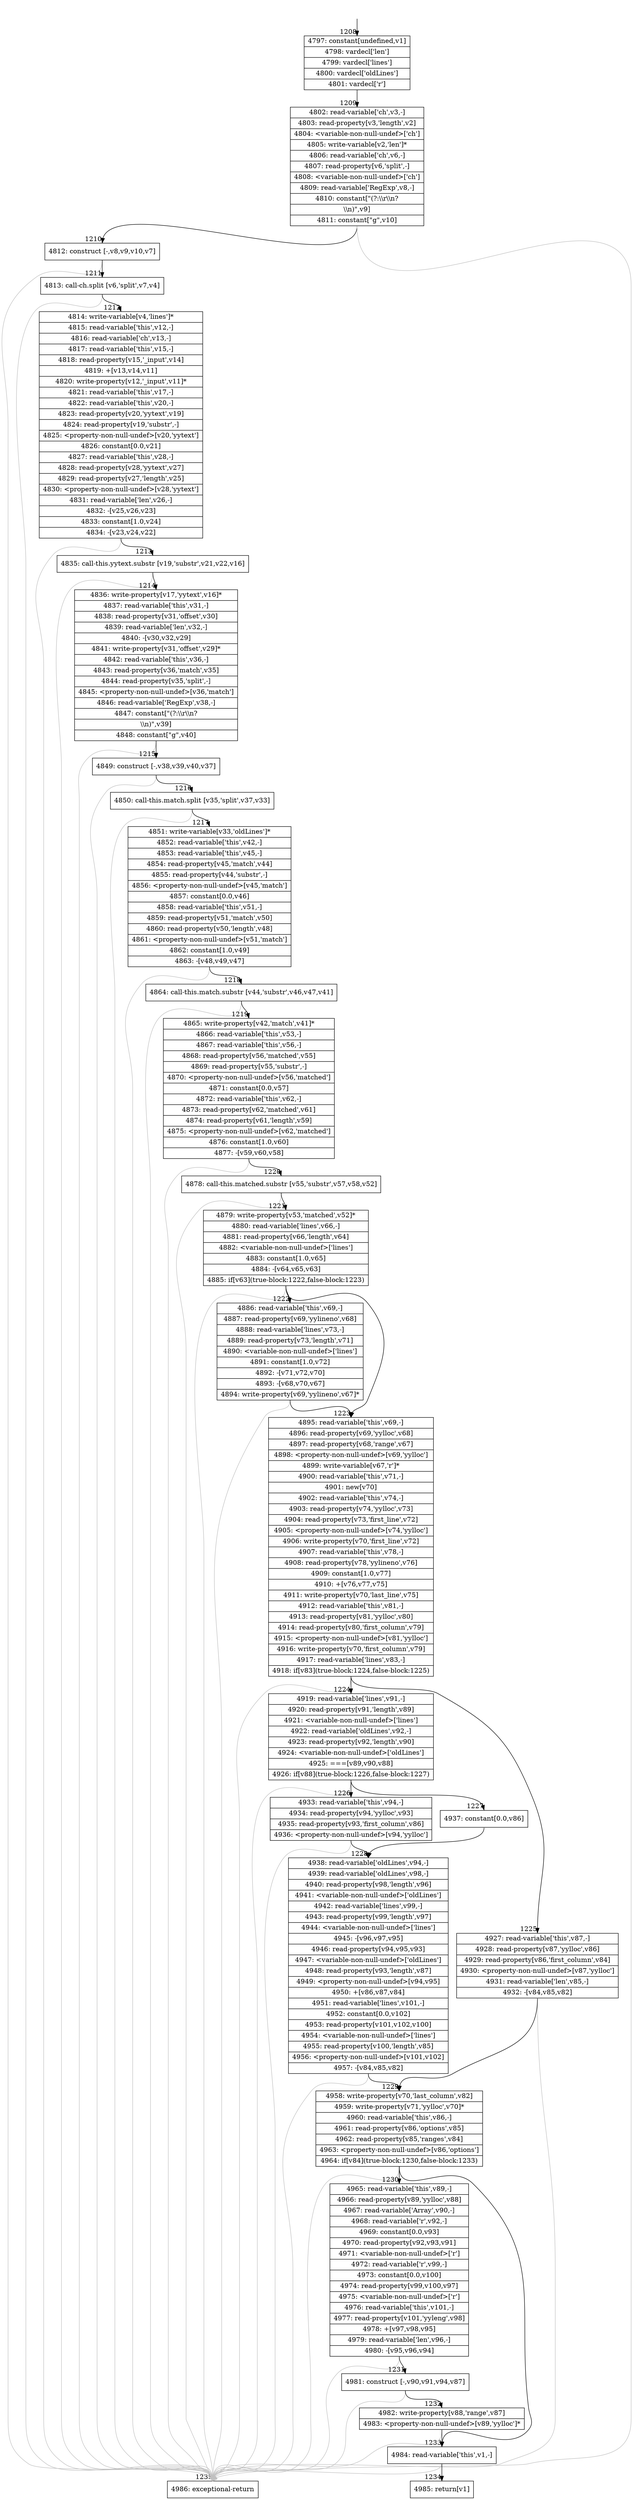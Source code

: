 digraph {
rankdir="TD"
BB_entry90[shape=none,label=""];
BB_entry90 -> BB1208 [tailport=s, headport=n, headlabel="    1208"]
BB1208 [shape=record label="{4797: constant[undefined,v1]|4798: vardecl['len']|4799: vardecl['lines']|4800: vardecl['oldLines']|4801: vardecl['r']}" ] 
BB1208 -> BB1209 [tailport=s, headport=n, headlabel="      1209"]
BB1209 [shape=record label="{4802: read-variable['ch',v3,-]|4803: read-property[v3,'length',v2]|4804: \<variable-non-null-undef\>['ch']|4805: write-variable[v2,'len']*|4806: read-variable['ch',v6,-]|4807: read-property[v6,'split',-]|4808: \<variable-non-null-undef\>['ch']|4809: read-variable['RegExp',v8,-]|4810: constant[\"(?:\\\\r\\\\n?|\\\\n)\",v9]|4811: constant[\"g\",v10]}" ] 
BB1209 -> BB1210 [tailport=s, headport=n, headlabel="      1210"]
BB1209 -> BB1235 [tailport=s, headport=n, color=gray, headlabel="      1235"]
BB1210 [shape=record label="{4812: construct [-,v8,v9,v10,v7]}" ] 
BB1210 -> BB1211 [tailport=s, headport=n, headlabel="      1211"]
BB1210 -> BB1235 [tailport=s, headport=n, color=gray]
BB1211 [shape=record label="{4813: call-ch.split [v6,'split',v7,v4]}" ] 
BB1211 -> BB1212 [tailport=s, headport=n, headlabel="      1212"]
BB1211 -> BB1235 [tailport=s, headport=n, color=gray]
BB1212 [shape=record label="{4814: write-variable[v4,'lines']*|4815: read-variable['this',v12,-]|4816: read-variable['ch',v13,-]|4817: read-variable['this',v15,-]|4818: read-property[v15,'_input',v14]|4819: +[v13,v14,v11]|4820: write-property[v12,'_input',v11]*|4821: read-variable['this',v17,-]|4822: read-variable['this',v20,-]|4823: read-property[v20,'yytext',v19]|4824: read-property[v19,'substr',-]|4825: \<property-non-null-undef\>[v20,'yytext']|4826: constant[0.0,v21]|4827: read-variable['this',v28,-]|4828: read-property[v28,'yytext',v27]|4829: read-property[v27,'length',v25]|4830: \<property-non-null-undef\>[v28,'yytext']|4831: read-variable['len',v26,-]|4832: -[v25,v26,v23]|4833: constant[1.0,v24]|4834: -[v23,v24,v22]}" ] 
BB1212 -> BB1213 [tailport=s, headport=n, headlabel="      1213"]
BB1212 -> BB1235 [tailport=s, headport=n, color=gray]
BB1213 [shape=record label="{4835: call-this.yytext.substr [v19,'substr',v21,v22,v16]}" ] 
BB1213 -> BB1214 [tailport=s, headport=n, headlabel="      1214"]
BB1213 -> BB1235 [tailport=s, headport=n, color=gray]
BB1214 [shape=record label="{4836: write-property[v17,'yytext',v16]*|4837: read-variable['this',v31,-]|4838: read-property[v31,'offset',v30]|4839: read-variable['len',v32,-]|4840: -[v30,v32,v29]|4841: write-property[v31,'offset',v29]*|4842: read-variable['this',v36,-]|4843: read-property[v36,'match',v35]|4844: read-property[v35,'split',-]|4845: \<property-non-null-undef\>[v36,'match']|4846: read-variable['RegExp',v38,-]|4847: constant[\"(?:\\\\r\\\\n?|\\\\n)\",v39]|4848: constant[\"g\",v40]}" ] 
BB1214 -> BB1215 [tailport=s, headport=n, headlabel="      1215"]
BB1214 -> BB1235 [tailport=s, headport=n, color=gray]
BB1215 [shape=record label="{4849: construct [-,v38,v39,v40,v37]}" ] 
BB1215 -> BB1216 [tailport=s, headport=n, headlabel="      1216"]
BB1215 -> BB1235 [tailport=s, headport=n, color=gray]
BB1216 [shape=record label="{4850: call-this.match.split [v35,'split',v37,v33]}" ] 
BB1216 -> BB1217 [tailport=s, headport=n, headlabel="      1217"]
BB1216 -> BB1235 [tailport=s, headport=n, color=gray]
BB1217 [shape=record label="{4851: write-variable[v33,'oldLines']*|4852: read-variable['this',v42,-]|4853: read-variable['this',v45,-]|4854: read-property[v45,'match',v44]|4855: read-property[v44,'substr',-]|4856: \<property-non-null-undef\>[v45,'match']|4857: constant[0.0,v46]|4858: read-variable['this',v51,-]|4859: read-property[v51,'match',v50]|4860: read-property[v50,'length',v48]|4861: \<property-non-null-undef\>[v51,'match']|4862: constant[1.0,v49]|4863: -[v48,v49,v47]}" ] 
BB1217 -> BB1218 [tailport=s, headport=n, headlabel="      1218"]
BB1217 -> BB1235 [tailport=s, headport=n, color=gray]
BB1218 [shape=record label="{4864: call-this.match.substr [v44,'substr',v46,v47,v41]}" ] 
BB1218 -> BB1219 [tailport=s, headport=n, headlabel="      1219"]
BB1218 -> BB1235 [tailport=s, headport=n, color=gray]
BB1219 [shape=record label="{4865: write-property[v42,'match',v41]*|4866: read-variable['this',v53,-]|4867: read-variable['this',v56,-]|4868: read-property[v56,'matched',v55]|4869: read-property[v55,'substr',-]|4870: \<property-non-null-undef\>[v56,'matched']|4871: constant[0.0,v57]|4872: read-variable['this',v62,-]|4873: read-property[v62,'matched',v61]|4874: read-property[v61,'length',v59]|4875: \<property-non-null-undef\>[v62,'matched']|4876: constant[1.0,v60]|4877: -[v59,v60,v58]}" ] 
BB1219 -> BB1220 [tailport=s, headport=n, headlabel="      1220"]
BB1219 -> BB1235 [tailport=s, headport=n, color=gray]
BB1220 [shape=record label="{4878: call-this.matched.substr [v55,'substr',v57,v58,v52]}" ] 
BB1220 -> BB1221 [tailport=s, headport=n, headlabel="      1221"]
BB1220 -> BB1235 [tailport=s, headport=n, color=gray]
BB1221 [shape=record label="{4879: write-property[v53,'matched',v52]*|4880: read-variable['lines',v66,-]|4881: read-property[v66,'length',v64]|4882: \<variable-non-null-undef\>['lines']|4883: constant[1.0,v65]|4884: -[v64,v65,v63]|4885: if[v63](true-block:1222,false-block:1223)}" ] 
BB1221 -> BB1222 [tailport=s, headport=n, headlabel="      1222"]
BB1221 -> BB1223 [tailport=s, headport=n, headlabel="      1223"]
BB1221 -> BB1235 [tailport=s, headport=n, color=gray]
BB1222 [shape=record label="{4886: read-variable['this',v69,-]|4887: read-property[v69,'yylineno',v68]|4888: read-variable['lines',v73,-]|4889: read-property[v73,'length',v71]|4890: \<variable-non-null-undef\>['lines']|4891: constant[1.0,v72]|4892: -[v71,v72,v70]|4893: -[v68,v70,v67]|4894: write-property[v69,'yylineno',v67]*}" ] 
BB1222 -> BB1223 [tailport=s, headport=n]
BB1222 -> BB1235 [tailport=s, headport=n, color=gray]
BB1223 [shape=record label="{4895: read-variable['this',v69,-]|4896: read-property[v69,'yylloc',v68]|4897: read-property[v68,'range',v67]|4898: \<property-non-null-undef\>[v69,'yylloc']|4899: write-variable[v67,'r']*|4900: read-variable['this',v71,-]|4901: new[v70]|4902: read-variable['this',v74,-]|4903: read-property[v74,'yylloc',v73]|4904: read-property[v73,'first_line',v72]|4905: \<property-non-null-undef\>[v74,'yylloc']|4906: write-property[v70,'first_line',v72]|4907: read-variable['this',v78,-]|4908: read-property[v78,'yylineno',v76]|4909: constant[1.0,v77]|4910: +[v76,v77,v75]|4911: write-property[v70,'last_line',v75]|4912: read-variable['this',v81,-]|4913: read-property[v81,'yylloc',v80]|4914: read-property[v80,'first_column',v79]|4915: \<property-non-null-undef\>[v81,'yylloc']|4916: write-property[v70,'first_column',v79]|4917: read-variable['lines',v83,-]|4918: if[v83](true-block:1224,false-block:1225)}" ] 
BB1223 -> BB1224 [tailport=s, headport=n, headlabel="      1224"]
BB1223 -> BB1225 [tailport=s, headport=n, headlabel="      1225"]
BB1223 -> BB1235 [tailport=s, headport=n, color=gray]
BB1224 [shape=record label="{4919: read-variable['lines',v91,-]|4920: read-property[v91,'length',v89]|4921: \<variable-non-null-undef\>['lines']|4922: read-variable['oldLines',v92,-]|4923: read-property[v92,'length',v90]|4924: \<variable-non-null-undef\>['oldLines']|4925: ===[v89,v90,v88]|4926: if[v88](true-block:1226,false-block:1227)}" ] 
BB1224 -> BB1226 [tailport=s, headport=n, headlabel="      1226"]
BB1224 -> BB1227 [tailport=s, headport=n, headlabel="      1227"]
BB1224 -> BB1235 [tailport=s, headport=n, color=gray]
BB1225 [shape=record label="{4927: read-variable['this',v87,-]|4928: read-property[v87,'yylloc',v86]|4929: read-property[v86,'first_column',v84]|4930: \<property-non-null-undef\>[v87,'yylloc']|4931: read-variable['len',v85,-]|4932: -[v84,v85,v82]}" ] 
BB1225 -> BB1229 [tailport=s, headport=n, headlabel="      1229"]
BB1225 -> BB1235 [tailport=s, headport=n, color=gray]
BB1226 [shape=record label="{4933: read-variable['this',v94,-]|4934: read-property[v94,'yylloc',v93]|4935: read-property[v93,'first_column',v86]|4936: \<property-non-null-undef\>[v94,'yylloc']}" ] 
BB1226 -> BB1228 [tailport=s, headport=n, headlabel="      1228"]
BB1226 -> BB1235 [tailport=s, headport=n, color=gray]
BB1227 [shape=record label="{4937: constant[0.0,v86]}" ] 
BB1227 -> BB1228 [tailport=s, headport=n]
BB1228 [shape=record label="{4938: read-variable['oldLines',v94,-]|4939: read-variable['oldLines',v98,-]|4940: read-property[v98,'length',v96]|4941: \<variable-non-null-undef\>['oldLines']|4942: read-variable['lines',v99,-]|4943: read-property[v99,'length',v97]|4944: \<variable-non-null-undef\>['lines']|4945: -[v96,v97,v95]|4946: read-property[v94,v95,v93]|4947: \<variable-non-null-undef\>['oldLines']|4948: read-property[v93,'length',v87]|4949: \<property-non-null-undef\>[v94,v95]|4950: +[v86,v87,v84]|4951: read-variable['lines',v101,-]|4952: constant[0.0,v102]|4953: read-property[v101,v102,v100]|4954: \<variable-non-null-undef\>['lines']|4955: read-property[v100,'length',v85]|4956: \<property-non-null-undef\>[v101,v102]|4957: -[v84,v85,v82]}" ] 
BB1228 -> BB1229 [tailport=s, headport=n]
BB1228 -> BB1235 [tailport=s, headport=n, color=gray]
BB1229 [shape=record label="{4958: write-property[v70,'last_column',v82]|4959: write-property[v71,'yylloc',v70]*|4960: read-variable['this',v86,-]|4961: read-property[v86,'options',v85]|4962: read-property[v85,'ranges',v84]|4963: \<property-non-null-undef\>[v86,'options']|4964: if[v84](true-block:1230,false-block:1233)}" ] 
BB1229 -> BB1230 [tailport=s, headport=n, headlabel="      1230"]
BB1229 -> BB1233 [tailport=s, headport=n, headlabel="      1233"]
BB1229 -> BB1235 [tailport=s, headport=n, color=gray]
BB1230 [shape=record label="{4965: read-variable['this',v89,-]|4966: read-property[v89,'yylloc',v88]|4967: read-variable['Array',v90,-]|4968: read-variable['r',v92,-]|4969: constant[0.0,v93]|4970: read-property[v92,v93,v91]|4971: \<variable-non-null-undef\>['r']|4972: read-variable['r',v99,-]|4973: constant[0.0,v100]|4974: read-property[v99,v100,v97]|4975: \<variable-non-null-undef\>['r']|4976: read-variable['this',v101,-]|4977: read-property[v101,'yyleng',v98]|4978: +[v97,v98,v95]|4979: read-variable['len',v96,-]|4980: -[v95,v96,v94]}" ] 
BB1230 -> BB1231 [tailport=s, headport=n, headlabel="      1231"]
BB1230 -> BB1235 [tailport=s, headport=n, color=gray]
BB1231 [shape=record label="{4981: construct [-,v90,v91,v94,v87]}" ] 
BB1231 -> BB1232 [tailport=s, headport=n, headlabel="      1232"]
BB1231 -> BB1235 [tailport=s, headport=n, color=gray]
BB1232 [shape=record label="{4982: write-property[v88,'range',v87]|4983: \<property-non-null-undef\>[v89,'yylloc']*}" ] 
BB1232 -> BB1233 [tailport=s, headport=n]
BB1232 -> BB1235 [tailport=s, headport=n, color=gray]
BB1233 [shape=record label="{4984: read-variable['this',v1,-]}" ] 
BB1233 -> BB1234 [tailport=s, headport=n, headlabel="      1234"]
BB1233 -> BB1235 [tailport=s, headport=n, color=gray]
BB1234 [shape=record label="{4985: return[v1]}" ] 
BB1235 [shape=record label="{4986: exceptional-return}" ] 
//#$~ 1197
}
